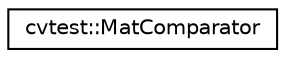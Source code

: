 digraph "Graphical Class Hierarchy"
{
 // LATEX_PDF_SIZE
  edge [fontname="Helvetica",fontsize="10",labelfontname="Helvetica",labelfontsize="10"];
  node [fontname="Helvetica",fontsize="10",shape=record];
  rankdir="LR";
  Node0 [label="cvtest::MatComparator",height=0.2,width=0.4,color="black", fillcolor="white", style="filled",URL="$structcvtest_1_1_mat_comparator.html",tooltip=" "];
}
